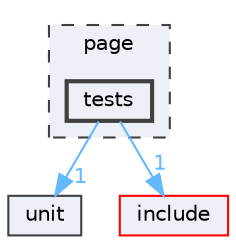 digraph "page/tests"
{
 // LATEX_PDF_SIZE
  bgcolor="transparent";
  edge [fontname=Helvetica,fontsize=10,labelfontname=Helvetica,labelfontsize=10];
  node [fontname=Helvetica,fontsize=10,shape=box,height=0.2,width=0.4];
  compound=true
  subgraph clusterdir_e593d456b0a5a186577a6ffa579a0cbc {
    graph [ bgcolor="#edf0f7", pencolor="grey25", label="page", fontname=Helvetica,fontsize=10 style="filled,dashed", URL="dir_e593d456b0a5a186577a6ffa579a0cbc.html",tooltip=""]
  dir_0ce62db866771341571faccd04e85fac [label="tests", fillcolor="#edf0f7", color="grey25", style="filled,bold", URL="dir_0ce62db866771341571faccd04e85fac.html",tooltip=""];
  }
  dir_cc0b5cae3b7a81a4c0ef074802e575f9 [label="unit", fillcolor="#edf0f7", color="grey25", style="filled", URL="dir_cc0b5cae3b7a81a4c0ef074802e575f9.html",tooltip=""];
  dir_d44c64559bbebec7f509842c48db8b23 [label="include", fillcolor="#edf0f7", color="red", style="filled", URL="dir_d44c64559bbebec7f509842c48db8b23.html",tooltip=""];
  dir_0ce62db866771341571faccd04e85fac->dir_cc0b5cae3b7a81a4c0ef074802e575f9 [headlabel="1", labeldistance=1.5 headhref="dir_000010_000013.html" href="dir_000010_000013.html" color="steelblue1" fontcolor="steelblue1"];
  dir_0ce62db866771341571faccd04e85fac->dir_d44c64559bbebec7f509842c48db8b23 [headlabel="1", labeldistance=1.5 headhref="dir_000010_000003.html" href="dir_000010_000003.html" color="steelblue1" fontcolor="steelblue1"];
}
